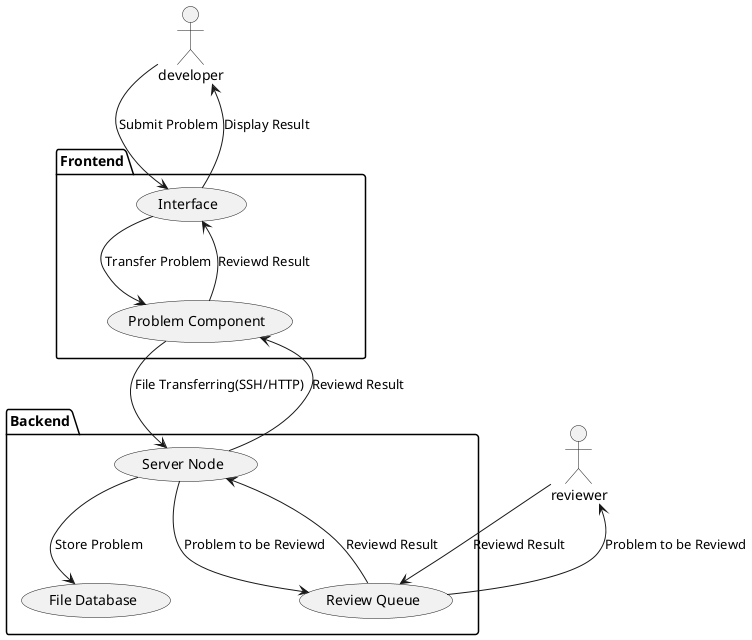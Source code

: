 ' 自由开发者在开发页面根据指引在本地安装开发工具包(SDK)，该工具包将使用主流的编程框架作为技术支撑，实现在本地模拟线上环境测试的功能。在根据开发文档完成开发和测试后在开发页面提交打包好的题目，系统将其加入审核队列，题目审核员对题目按先后顺序审核，审核通过后将题目加入数据库上线。
@startuml
' left to right direction
actor developer as de
actor reviewer as re
package Frontend {
    usecase "Interface" as inter
    usecase "Problem Component" as pc
}
package Backend {
  usecase "File Database" as fd
  usecase "Server Node" as sn
  usecase "Review Queue" as rq
}
de --> inter: "Submit Problem"
inter --> pc: "Transfer Problem"
pc --> sn: "File Transferring(SSH/HTTP)"
sn --> rq: "Problem to be Reviewd"
rq --> re: "Problem to be Reviewd"
re --> rq: "Reviewd Result"
rq --> sn: "Reviewd Result"
sn --> fd: "Store Problem"
sn --> pc: "Reviewd Result"
pc --> inter: "Reviewd Result"
inter --> de: "Display Result"
@enduml